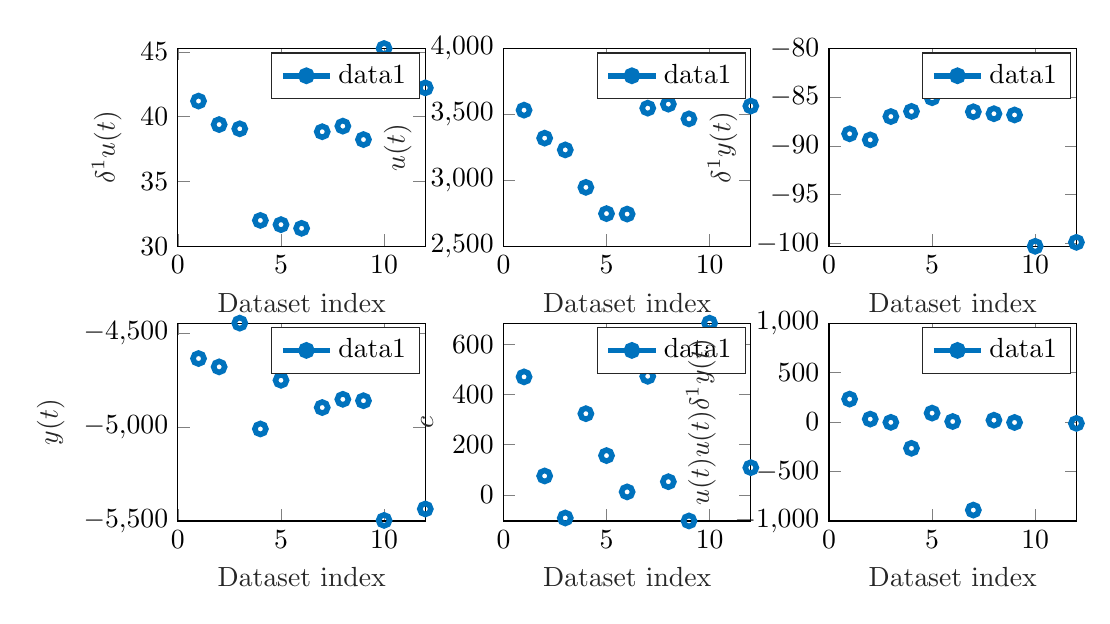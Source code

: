 % This file was created by matlab2tikz.
%
\definecolor{mycolor1}{rgb}{0.0,0.447,0.741}%
%
\begin{tikzpicture}

\begin{axis}[%
width=3.142cm,
height=2.512cm,
at={(0cm,3.488cm)},
scale only axis,
xmin=0,
xmax=12,
xlabel style={font=\color{white!15!black}},
xlabel={Dataset index},
ymin=30,
ymax=45.254,
ylabel style={font=\color{white!15!black}},
ylabel={$\delta^1 u(t)$},
axis background/.style={fill=white},
legend style={legend cell align=left, align=left, draw=white!15!black}
]
\addplot [color=mycolor1, line width=2.0pt, draw=none, mark=o, mark options={solid, mycolor1}]
  table[row sep=crcr]{%
1	41.2\\
2	39.387\\
3	39.061\\
4	31.996\\
5	31.67\\
6	31.387\\
7	38.836\\
8	39.267\\
9	38.232\\
10	45.254\\
12	42.218\\
};
\addlegendentry{data1}

\end{axis}

\begin{axis}[%
width=3.142cm,
height=2.512cm,
at={(4.134cm,3.488cm)},
scale only axis,
xmin=0,
xmax=12,
xlabel style={font=\color{white!15!black}},
xlabel={Dataset index},
ymin=2500,
ymax=4000,
ylabel style={font=\color{white!15!black}},
ylabel={$u(t)$},
axis background/.style={fill=white},
legend style={legend cell align=left, align=left, draw=white!15!black}
]
\addplot [color=mycolor1, line width=2.0pt, draw=none, mark=o, mark options={solid, mycolor1}]
  table[row sep=crcr]{%
1	3532.479\\
2	3320.135\\
3	3230.955\\
4	2946.918\\
5	2747.825\\
6	2744.39\\
7	3547.731\\
8	3577.971\\
9	3466.416\\
10	3862.265\\
12	3563.762\\
};
\addlegendentry{data1}

\end{axis}

\begin{axis}[%
width=3.142cm,
height=2.512cm,
at={(8.269cm,3.488cm)},
scale only axis,
xmin=0,
xmax=12,
xlabel style={font=\color{white!15!black}},
xlabel={Dataset index},
ymin=-100.31,
ymax=-80,
ylabel style={font=\color{white!15!black}},
ylabel={$\delta^1 y(t)$},
axis background/.style={fill=white},
legend style={legend cell align=left, align=left, draw=white!15!black}
]
\addplot [color=mycolor1, line width=2.0pt, draw=none, mark=o, mark options={solid, mycolor1}]
  table[row sep=crcr]{%
1	-88.76\\
2	-89.382\\
3	-86.988\\
4	-86.457\\
5	-85.055\\
6	-83.011\\
7	-86.497\\
8	-86.697\\
9	-86.825\\
10	-100.31\\
12	-99.903\\
};
\addlegendentry{data1}

\end{axis}

\begin{axis}[%
width=3.142cm,
height=2.512cm,
at={(0cm,0cm)},
scale only axis,
xmin=0,
xmax=12,
xlabel style={font=\color{white!15!black}},
xlabel={Dataset index},
ymin=-5500,
ymax=-4447.662,
ylabel style={font=\color{white!15!black}},
ylabel={$y(t)$},
axis background/.style={fill=white},
legend style={legend cell align=left, align=left, draw=white!15!black}
]
\addplot [color=mycolor1, line width=2.0pt, draw=none, mark=o, mark options={solid, mycolor1}]
  table[row sep=crcr]{%
1	-4635.87\\
2	-4680.299\\
3	-4447.662\\
4	-5010.573\\
5	-4751.68\\
6	-4627.991\\
7	-4896.65\\
8	-4852.793\\
9	-4860.33\\
10	-5497.066\\
12	-5436.301\\
};
\addlegendentry{data1}

\end{axis}

\begin{axis}[%
width=3.142cm,
height=2.512cm,
at={(4.134cm,0cm)},
scale only axis,
xmin=0,
xmax=12,
xlabel style={font=\color{white!15!black}},
xlabel={Dataset index},
ymin=-103.731,
ymax=684.82,
ylabel style={font=\color{white!15!black}},
ylabel={$c$},
axis background/.style={fill=white},
legend style={legend cell align=left, align=left, draw=white!15!black}
]
\addplot [color=mycolor1, line width=2.0pt, draw=none, mark=o, mark options={solid, mycolor1}]
  table[row sep=crcr]{%
1	470.609\\
2	75.585\\
3	-91.903\\
4	323.876\\
5	156.858\\
6	12.086\\
7	472.92\\
8	52.688\\
9	-103.731\\
10	684.82\\
12	108.726\\
};
\addlegendentry{data1}

\end{axis}

\begin{axis}[%
width=3.142cm,
height=2.512cm,
at={(8.269cm,0cm)},
scale only axis,
xmin=0,
xmax=12,
xlabel style={font=\color{white!15!black}},
xlabel={Dataset index},
ymin=-1000,
ymax=1000,
ylabel style={font=\color{white!15!black}},
ylabel={$u(t)u(t)\delta^1 y(t)$},
axis background/.style={fill=white},
legend style={legend cell align=left, align=left, draw=white!15!black}
]
\addplot [color=mycolor1, line width=2.0pt, draw=none, mark=o, mark options={solid, mycolor1}]
  table[row sep=crcr]{%
1	232.027\\
2	29.913\\
3	-2.985\\
4	-265.484\\
5	90.408\\
6	5.454\\
7	-890.125\\
8	18.716\\
9	-4.29\\
10	710.552\\
12	-13.508\\
};
\addlegendentry{data1}

\end{axis}
\end{tikzpicture}%